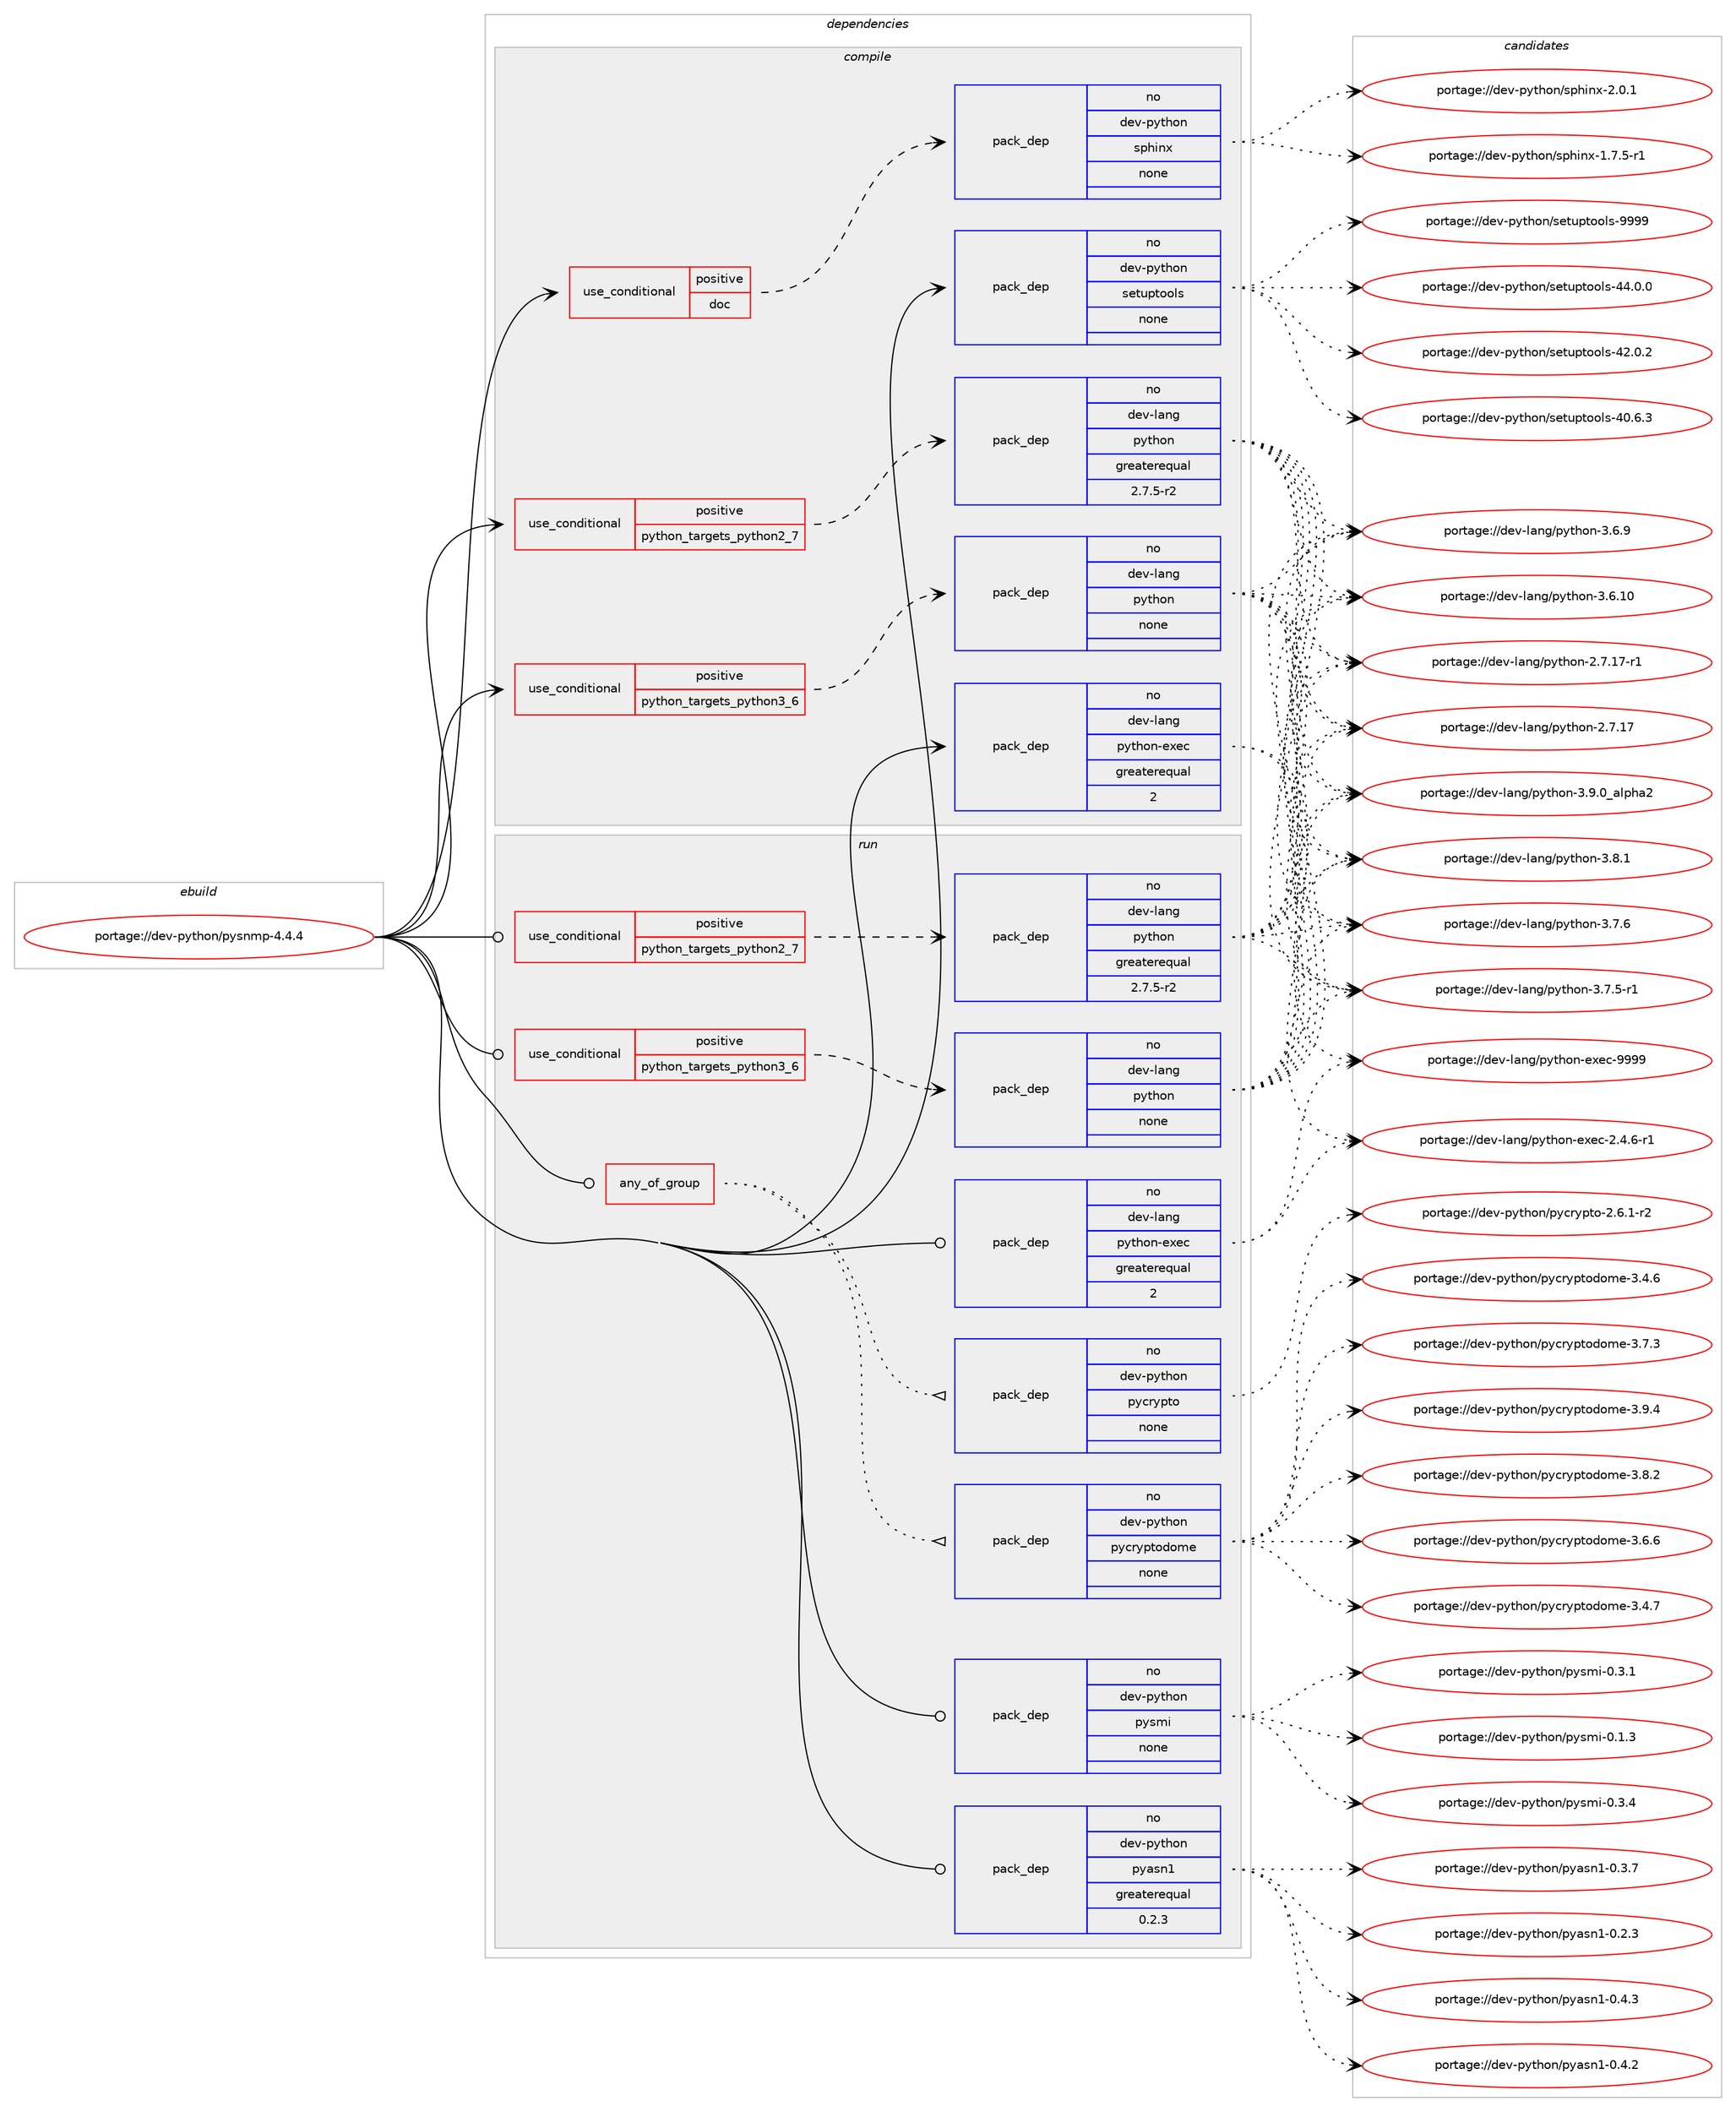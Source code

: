 digraph prolog {

# *************
# Graph options
# *************

newrank=true;
concentrate=true;
compound=true;
graph [rankdir=LR,fontname=Helvetica,fontsize=10,ranksep=1.5];#, ranksep=2.5, nodesep=0.2];
edge  [arrowhead=vee];
node  [fontname=Helvetica,fontsize=10];

# **********
# The ebuild
# **********

subgraph cluster_leftcol {
color=gray;
label=<<i>ebuild</i>>;
id [label="portage://dev-python/pysnmp-4.4.4", color=red, width=4, href="../dev-python/pysnmp-4.4.4.svg"];
}

# ****************
# The dependencies
# ****************

subgraph cluster_midcol {
color=gray;
label=<<i>dependencies</i>>;
subgraph cluster_compile {
fillcolor="#eeeeee";
style=filled;
label=<<i>compile</i>>;
subgraph cond108575 {
dependency435142 [label=<<TABLE BORDER="0" CELLBORDER="1" CELLSPACING="0" CELLPADDING="4"><TR><TD ROWSPAN="3" CELLPADDING="10">use_conditional</TD></TR><TR><TD>positive</TD></TR><TR><TD>doc</TD></TR></TABLE>>, shape=none, color=red];
subgraph pack321644 {
dependency435143 [label=<<TABLE BORDER="0" CELLBORDER="1" CELLSPACING="0" CELLPADDING="4" WIDTH="220"><TR><TD ROWSPAN="6" CELLPADDING="30">pack_dep</TD></TR><TR><TD WIDTH="110">no</TD></TR><TR><TD>dev-python</TD></TR><TR><TD>sphinx</TD></TR><TR><TD>none</TD></TR><TR><TD></TD></TR></TABLE>>, shape=none, color=blue];
}
dependency435142:e -> dependency435143:w [weight=20,style="dashed",arrowhead="vee"];
}
id:e -> dependency435142:w [weight=20,style="solid",arrowhead="vee"];
subgraph cond108576 {
dependency435144 [label=<<TABLE BORDER="0" CELLBORDER="1" CELLSPACING="0" CELLPADDING="4"><TR><TD ROWSPAN="3" CELLPADDING="10">use_conditional</TD></TR><TR><TD>positive</TD></TR><TR><TD>python_targets_python2_7</TD></TR></TABLE>>, shape=none, color=red];
subgraph pack321645 {
dependency435145 [label=<<TABLE BORDER="0" CELLBORDER="1" CELLSPACING="0" CELLPADDING="4" WIDTH="220"><TR><TD ROWSPAN="6" CELLPADDING="30">pack_dep</TD></TR><TR><TD WIDTH="110">no</TD></TR><TR><TD>dev-lang</TD></TR><TR><TD>python</TD></TR><TR><TD>greaterequal</TD></TR><TR><TD>2.7.5-r2</TD></TR></TABLE>>, shape=none, color=blue];
}
dependency435144:e -> dependency435145:w [weight=20,style="dashed",arrowhead="vee"];
}
id:e -> dependency435144:w [weight=20,style="solid",arrowhead="vee"];
subgraph cond108577 {
dependency435146 [label=<<TABLE BORDER="0" CELLBORDER="1" CELLSPACING="0" CELLPADDING="4"><TR><TD ROWSPAN="3" CELLPADDING="10">use_conditional</TD></TR><TR><TD>positive</TD></TR><TR><TD>python_targets_python3_6</TD></TR></TABLE>>, shape=none, color=red];
subgraph pack321646 {
dependency435147 [label=<<TABLE BORDER="0" CELLBORDER="1" CELLSPACING="0" CELLPADDING="4" WIDTH="220"><TR><TD ROWSPAN="6" CELLPADDING="30">pack_dep</TD></TR><TR><TD WIDTH="110">no</TD></TR><TR><TD>dev-lang</TD></TR><TR><TD>python</TD></TR><TR><TD>none</TD></TR><TR><TD></TD></TR></TABLE>>, shape=none, color=blue];
}
dependency435146:e -> dependency435147:w [weight=20,style="dashed",arrowhead="vee"];
}
id:e -> dependency435146:w [weight=20,style="solid",arrowhead="vee"];
subgraph pack321647 {
dependency435148 [label=<<TABLE BORDER="0" CELLBORDER="1" CELLSPACING="0" CELLPADDING="4" WIDTH="220"><TR><TD ROWSPAN="6" CELLPADDING="30">pack_dep</TD></TR><TR><TD WIDTH="110">no</TD></TR><TR><TD>dev-lang</TD></TR><TR><TD>python-exec</TD></TR><TR><TD>greaterequal</TD></TR><TR><TD>2</TD></TR></TABLE>>, shape=none, color=blue];
}
id:e -> dependency435148:w [weight=20,style="solid",arrowhead="vee"];
subgraph pack321648 {
dependency435149 [label=<<TABLE BORDER="0" CELLBORDER="1" CELLSPACING="0" CELLPADDING="4" WIDTH="220"><TR><TD ROWSPAN="6" CELLPADDING="30">pack_dep</TD></TR><TR><TD WIDTH="110">no</TD></TR><TR><TD>dev-python</TD></TR><TR><TD>setuptools</TD></TR><TR><TD>none</TD></TR><TR><TD></TD></TR></TABLE>>, shape=none, color=blue];
}
id:e -> dependency435149:w [weight=20,style="solid",arrowhead="vee"];
}
subgraph cluster_compileandrun {
fillcolor="#eeeeee";
style=filled;
label=<<i>compile and run</i>>;
}
subgraph cluster_run {
fillcolor="#eeeeee";
style=filled;
label=<<i>run</i>>;
subgraph any4712 {
dependency435150 [label=<<TABLE BORDER="0" CELLBORDER="1" CELLSPACING="0" CELLPADDING="4"><TR><TD CELLPADDING="10">any_of_group</TD></TR></TABLE>>, shape=none, color=red];subgraph pack321649 {
dependency435151 [label=<<TABLE BORDER="0" CELLBORDER="1" CELLSPACING="0" CELLPADDING="4" WIDTH="220"><TR><TD ROWSPAN="6" CELLPADDING="30">pack_dep</TD></TR><TR><TD WIDTH="110">no</TD></TR><TR><TD>dev-python</TD></TR><TR><TD>pycryptodome</TD></TR><TR><TD>none</TD></TR><TR><TD></TD></TR></TABLE>>, shape=none, color=blue];
}
dependency435150:e -> dependency435151:w [weight=20,style="dotted",arrowhead="oinv"];
subgraph pack321650 {
dependency435152 [label=<<TABLE BORDER="0" CELLBORDER="1" CELLSPACING="0" CELLPADDING="4" WIDTH="220"><TR><TD ROWSPAN="6" CELLPADDING="30">pack_dep</TD></TR><TR><TD WIDTH="110">no</TD></TR><TR><TD>dev-python</TD></TR><TR><TD>pycrypto</TD></TR><TR><TD>none</TD></TR><TR><TD></TD></TR></TABLE>>, shape=none, color=blue];
}
dependency435150:e -> dependency435152:w [weight=20,style="dotted",arrowhead="oinv"];
}
id:e -> dependency435150:w [weight=20,style="solid",arrowhead="odot"];
subgraph cond108578 {
dependency435153 [label=<<TABLE BORDER="0" CELLBORDER="1" CELLSPACING="0" CELLPADDING="4"><TR><TD ROWSPAN="3" CELLPADDING="10">use_conditional</TD></TR><TR><TD>positive</TD></TR><TR><TD>python_targets_python2_7</TD></TR></TABLE>>, shape=none, color=red];
subgraph pack321651 {
dependency435154 [label=<<TABLE BORDER="0" CELLBORDER="1" CELLSPACING="0" CELLPADDING="4" WIDTH="220"><TR><TD ROWSPAN="6" CELLPADDING="30">pack_dep</TD></TR><TR><TD WIDTH="110">no</TD></TR><TR><TD>dev-lang</TD></TR><TR><TD>python</TD></TR><TR><TD>greaterequal</TD></TR><TR><TD>2.7.5-r2</TD></TR></TABLE>>, shape=none, color=blue];
}
dependency435153:e -> dependency435154:w [weight=20,style="dashed",arrowhead="vee"];
}
id:e -> dependency435153:w [weight=20,style="solid",arrowhead="odot"];
subgraph cond108579 {
dependency435155 [label=<<TABLE BORDER="0" CELLBORDER="1" CELLSPACING="0" CELLPADDING="4"><TR><TD ROWSPAN="3" CELLPADDING="10">use_conditional</TD></TR><TR><TD>positive</TD></TR><TR><TD>python_targets_python3_6</TD></TR></TABLE>>, shape=none, color=red];
subgraph pack321652 {
dependency435156 [label=<<TABLE BORDER="0" CELLBORDER="1" CELLSPACING="0" CELLPADDING="4" WIDTH="220"><TR><TD ROWSPAN="6" CELLPADDING="30">pack_dep</TD></TR><TR><TD WIDTH="110">no</TD></TR><TR><TD>dev-lang</TD></TR><TR><TD>python</TD></TR><TR><TD>none</TD></TR><TR><TD></TD></TR></TABLE>>, shape=none, color=blue];
}
dependency435155:e -> dependency435156:w [weight=20,style="dashed",arrowhead="vee"];
}
id:e -> dependency435155:w [weight=20,style="solid",arrowhead="odot"];
subgraph pack321653 {
dependency435157 [label=<<TABLE BORDER="0" CELLBORDER="1" CELLSPACING="0" CELLPADDING="4" WIDTH="220"><TR><TD ROWSPAN="6" CELLPADDING="30">pack_dep</TD></TR><TR><TD WIDTH="110">no</TD></TR><TR><TD>dev-lang</TD></TR><TR><TD>python-exec</TD></TR><TR><TD>greaterequal</TD></TR><TR><TD>2</TD></TR></TABLE>>, shape=none, color=blue];
}
id:e -> dependency435157:w [weight=20,style="solid",arrowhead="odot"];
subgraph pack321654 {
dependency435158 [label=<<TABLE BORDER="0" CELLBORDER="1" CELLSPACING="0" CELLPADDING="4" WIDTH="220"><TR><TD ROWSPAN="6" CELLPADDING="30">pack_dep</TD></TR><TR><TD WIDTH="110">no</TD></TR><TR><TD>dev-python</TD></TR><TR><TD>pyasn1</TD></TR><TR><TD>greaterequal</TD></TR><TR><TD>0.2.3</TD></TR></TABLE>>, shape=none, color=blue];
}
id:e -> dependency435158:w [weight=20,style="solid",arrowhead="odot"];
subgraph pack321655 {
dependency435159 [label=<<TABLE BORDER="0" CELLBORDER="1" CELLSPACING="0" CELLPADDING="4" WIDTH="220"><TR><TD ROWSPAN="6" CELLPADDING="30">pack_dep</TD></TR><TR><TD WIDTH="110">no</TD></TR><TR><TD>dev-python</TD></TR><TR><TD>pysmi</TD></TR><TR><TD>none</TD></TR><TR><TD></TD></TR></TABLE>>, shape=none, color=blue];
}
id:e -> dependency435159:w [weight=20,style="solid",arrowhead="odot"];
}
}

# **************
# The candidates
# **************

subgraph cluster_choices {
rank=same;
color=gray;
label=<<i>candidates</i>>;

subgraph choice321644 {
color=black;
nodesep=1;
choice1001011184511212111610411111047115112104105110120455046484649 [label="portage://dev-python/sphinx-2.0.1", color=red, width=4,href="../dev-python/sphinx-2.0.1.svg"];
choice10010111845112121116104111110471151121041051101204549465546534511449 [label="portage://dev-python/sphinx-1.7.5-r1", color=red, width=4,href="../dev-python/sphinx-1.7.5-r1.svg"];
dependency435143:e -> choice1001011184511212111610411111047115112104105110120455046484649:w [style=dotted,weight="100"];
dependency435143:e -> choice10010111845112121116104111110471151121041051101204549465546534511449:w [style=dotted,weight="100"];
}
subgraph choice321645 {
color=black;
nodesep=1;
choice10010111845108971101034711212111610411111045514657464895971081121049750 [label="portage://dev-lang/python-3.9.0_alpha2", color=red, width=4,href="../dev-lang/python-3.9.0_alpha2.svg"];
choice100101118451089711010347112121116104111110455146564649 [label="portage://dev-lang/python-3.8.1", color=red, width=4,href="../dev-lang/python-3.8.1.svg"];
choice100101118451089711010347112121116104111110455146554654 [label="portage://dev-lang/python-3.7.6", color=red, width=4,href="../dev-lang/python-3.7.6.svg"];
choice1001011184510897110103471121211161041111104551465546534511449 [label="portage://dev-lang/python-3.7.5-r1", color=red, width=4,href="../dev-lang/python-3.7.5-r1.svg"];
choice100101118451089711010347112121116104111110455146544657 [label="portage://dev-lang/python-3.6.9", color=red, width=4,href="../dev-lang/python-3.6.9.svg"];
choice10010111845108971101034711212111610411111045514654464948 [label="portage://dev-lang/python-3.6.10", color=red, width=4,href="../dev-lang/python-3.6.10.svg"];
choice100101118451089711010347112121116104111110455046554649554511449 [label="portage://dev-lang/python-2.7.17-r1", color=red, width=4,href="../dev-lang/python-2.7.17-r1.svg"];
choice10010111845108971101034711212111610411111045504655464955 [label="portage://dev-lang/python-2.7.17", color=red, width=4,href="../dev-lang/python-2.7.17.svg"];
dependency435145:e -> choice10010111845108971101034711212111610411111045514657464895971081121049750:w [style=dotted,weight="100"];
dependency435145:e -> choice100101118451089711010347112121116104111110455146564649:w [style=dotted,weight="100"];
dependency435145:e -> choice100101118451089711010347112121116104111110455146554654:w [style=dotted,weight="100"];
dependency435145:e -> choice1001011184510897110103471121211161041111104551465546534511449:w [style=dotted,weight="100"];
dependency435145:e -> choice100101118451089711010347112121116104111110455146544657:w [style=dotted,weight="100"];
dependency435145:e -> choice10010111845108971101034711212111610411111045514654464948:w [style=dotted,weight="100"];
dependency435145:e -> choice100101118451089711010347112121116104111110455046554649554511449:w [style=dotted,weight="100"];
dependency435145:e -> choice10010111845108971101034711212111610411111045504655464955:w [style=dotted,weight="100"];
}
subgraph choice321646 {
color=black;
nodesep=1;
choice10010111845108971101034711212111610411111045514657464895971081121049750 [label="portage://dev-lang/python-3.9.0_alpha2", color=red, width=4,href="../dev-lang/python-3.9.0_alpha2.svg"];
choice100101118451089711010347112121116104111110455146564649 [label="portage://dev-lang/python-3.8.1", color=red, width=4,href="../dev-lang/python-3.8.1.svg"];
choice100101118451089711010347112121116104111110455146554654 [label="portage://dev-lang/python-3.7.6", color=red, width=4,href="../dev-lang/python-3.7.6.svg"];
choice1001011184510897110103471121211161041111104551465546534511449 [label="portage://dev-lang/python-3.7.5-r1", color=red, width=4,href="../dev-lang/python-3.7.5-r1.svg"];
choice100101118451089711010347112121116104111110455146544657 [label="portage://dev-lang/python-3.6.9", color=red, width=4,href="../dev-lang/python-3.6.9.svg"];
choice10010111845108971101034711212111610411111045514654464948 [label="portage://dev-lang/python-3.6.10", color=red, width=4,href="../dev-lang/python-3.6.10.svg"];
choice100101118451089711010347112121116104111110455046554649554511449 [label="portage://dev-lang/python-2.7.17-r1", color=red, width=4,href="../dev-lang/python-2.7.17-r1.svg"];
choice10010111845108971101034711212111610411111045504655464955 [label="portage://dev-lang/python-2.7.17", color=red, width=4,href="../dev-lang/python-2.7.17.svg"];
dependency435147:e -> choice10010111845108971101034711212111610411111045514657464895971081121049750:w [style=dotted,weight="100"];
dependency435147:e -> choice100101118451089711010347112121116104111110455146564649:w [style=dotted,weight="100"];
dependency435147:e -> choice100101118451089711010347112121116104111110455146554654:w [style=dotted,weight="100"];
dependency435147:e -> choice1001011184510897110103471121211161041111104551465546534511449:w [style=dotted,weight="100"];
dependency435147:e -> choice100101118451089711010347112121116104111110455146544657:w [style=dotted,weight="100"];
dependency435147:e -> choice10010111845108971101034711212111610411111045514654464948:w [style=dotted,weight="100"];
dependency435147:e -> choice100101118451089711010347112121116104111110455046554649554511449:w [style=dotted,weight="100"];
dependency435147:e -> choice10010111845108971101034711212111610411111045504655464955:w [style=dotted,weight="100"];
}
subgraph choice321647 {
color=black;
nodesep=1;
choice10010111845108971101034711212111610411111045101120101994557575757 [label="portage://dev-lang/python-exec-9999", color=red, width=4,href="../dev-lang/python-exec-9999.svg"];
choice10010111845108971101034711212111610411111045101120101994550465246544511449 [label="portage://dev-lang/python-exec-2.4.6-r1", color=red, width=4,href="../dev-lang/python-exec-2.4.6-r1.svg"];
dependency435148:e -> choice10010111845108971101034711212111610411111045101120101994557575757:w [style=dotted,weight="100"];
dependency435148:e -> choice10010111845108971101034711212111610411111045101120101994550465246544511449:w [style=dotted,weight="100"];
}
subgraph choice321648 {
color=black;
nodesep=1;
choice10010111845112121116104111110471151011161171121161111111081154557575757 [label="portage://dev-python/setuptools-9999", color=red, width=4,href="../dev-python/setuptools-9999.svg"];
choice100101118451121211161041111104711510111611711211611111110811545525246484648 [label="portage://dev-python/setuptools-44.0.0", color=red, width=4,href="../dev-python/setuptools-44.0.0.svg"];
choice100101118451121211161041111104711510111611711211611111110811545525046484650 [label="portage://dev-python/setuptools-42.0.2", color=red, width=4,href="../dev-python/setuptools-42.0.2.svg"];
choice100101118451121211161041111104711510111611711211611111110811545524846544651 [label="portage://dev-python/setuptools-40.6.3", color=red, width=4,href="../dev-python/setuptools-40.6.3.svg"];
dependency435149:e -> choice10010111845112121116104111110471151011161171121161111111081154557575757:w [style=dotted,weight="100"];
dependency435149:e -> choice100101118451121211161041111104711510111611711211611111110811545525246484648:w [style=dotted,weight="100"];
dependency435149:e -> choice100101118451121211161041111104711510111611711211611111110811545525046484650:w [style=dotted,weight="100"];
dependency435149:e -> choice100101118451121211161041111104711510111611711211611111110811545524846544651:w [style=dotted,weight="100"];
}
subgraph choice321649 {
color=black;
nodesep=1;
choice100101118451121211161041111104711212199114121112116111100111109101455146574652 [label="portage://dev-python/pycryptodome-3.9.4", color=red, width=4,href="../dev-python/pycryptodome-3.9.4.svg"];
choice100101118451121211161041111104711212199114121112116111100111109101455146564650 [label="portage://dev-python/pycryptodome-3.8.2", color=red, width=4,href="../dev-python/pycryptodome-3.8.2.svg"];
choice100101118451121211161041111104711212199114121112116111100111109101455146554651 [label="portage://dev-python/pycryptodome-3.7.3", color=red, width=4,href="../dev-python/pycryptodome-3.7.3.svg"];
choice100101118451121211161041111104711212199114121112116111100111109101455146544654 [label="portage://dev-python/pycryptodome-3.6.6", color=red, width=4,href="../dev-python/pycryptodome-3.6.6.svg"];
choice100101118451121211161041111104711212199114121112116111100111109101455146524655 [label="portage://dev-python/pycryptodome-3.4.7", color=red, width=4,href="../dev-python/pycryptodome-3.4.7.svg"];
choice100101118451121211161041111104711212199114121112116111100111109101455146524654 [label="portage://dev-python/pycryptodome-3.4.6", color=red, width=4,href="../dev-python/pycryptodome-3.4.6.svg"];
dependency435151:e -> choice100101118451121211161041111104711212199114121112116111100111109101455146574652:w [style=dotted,weight="100"];
dependency435151:e -> choice100101118451121211161041111104711212199114121112116111100111109101455146564650:w [style=dotted,weight="100"];
dependency435151:e -> choice100101118451121211161041111104711212199114121112116111100111109101455146554651:w [style=dotted,weight="100"];
dependency435151:e -> choice100101118451121211161041111104711212199114121112116111100111109101455146544654:w [style=dotted,weight="100"];
dependency435151:e -> choice100101118451121211161041111104711212199114121112116111100111109101455146524655:w [style=dotted,weight="100"];
dependency435151:e -> choice100101118451121211161041111104711212199114121112116111100111109101455146524654:w [style=dotted,weight="100"];
}
subgraph choice321650 {
color=black;
nodesep=1;
choice1001011184511212111610411111047112121991141211121161114550465446494511450 [label="portage://dev-python/pycrypto-2.6.1-r2", color=red, width=4,href="../dev-python/pycrypto-2.6.1-r2.svg"];
dependency435152:e -> choice1001011184511212111610411111047112121991141211121161114550465446494511450:w [style=dotted,weight="100"];
}
subgraph choice321651 {
color=black;
nodesep=1;
choice10010111845108971101034711212111610411111045514657464895971081121049750 [label="portage://dev-lang/python-3.9.0_alpha2", color=red, width=4,href="../dev-lang/python-3.9.0_alpha2.svg"];
choice100101118451089711010347112121116104111110455146564649 [label="portage://dev-lang/python-3.8.1", color=red, width=4,href="../dev-lang/python-3.8.1.svg"];
choice100101118451089711010347112121116104111110455146554654 [label="portage://dev-lang/python-3.7.6", color=red, width=4,href="../dev-lang/python-3.7.6.svg"];
choice1001011184510897110103471121211161041111104551465546534511449 [label="portage://dev-lang/python-3.7.5-r1", color=red, width=4,href="../dev-lang/python-3.7.5-r1.svg"];
choice100101118451089711010347112121116104111110455146544657 [label="portage://dev-lang/python-3.6.9", color=red, width=4,href="../dev-lang/python-3.6.9.svg"];
choice10010111845108971101034711212111610411111045514654464948 [label="portage://dev-lang/python-3.6.10", color=red, width=4,href="../dev-lang/python-3.6.10.svg"];
choice100101118451089711010347112121116104111110455046554649554511449 [label="portage://dev-lang/python-2.7.17-r1", color=red, width=4,href="../dev-lang/python-2.7.17-r1.svg"];
choice10010111845108971101034711212111610411111045504655464955 [label="portage://dev-lang/python-2.7.17", color=red, width=4,href="../dev-lang/python-2.7.17.svg"];
dependency435154:e -> choice10010111845108971101034711212111610411111045514657464895971081121049750:w [style=dotted,weight="100"];
dependency435154:e -> choice100101118451089711010347112121116104111110455146564649:w [style=dotted,weight="100"];
dependency435154:e -> choice100101118451089711010347112121116104111110455146554654:w [style=dotted,weight="100"];
dependency435154:e -> choice1001011184510897110103471121211161041111104551465546534511449:w [style=dotted,weight="100"];
dependency435154:e -> choice100101118451089711010347112121116104111110455146544657:w [style=dotted,weight="100"];
dependency435154:e -> choice10010111845108971101034711212111610411111045514654464948:w [style=dotted,weight="100"];
dependency435154:e -> choice100101118451089711010347112121116104111110455046554649554511449:w [style=dotted,weight="100"];
dependency435154:e -> choice10010111845108971101034711212111610411111045504655464955:w [style=dotted,weight="100"];
}
subgraph choice321652 {
color=black;
nodesep=1;
choice10010111845108971101034711212111610411111045514657464895971081121049750 [label="portage://dev-lang/python-3.9.0_alpha2", color=red, width=4,href="../dev-lang/python-3.9.0_alpha2.svg"];
choice100101118451089711010347112121116104111110455146564649 [label="portage://dev-lang/python-3.8.1", color=red, width=4,href="../dev-lang/python-3.8.1.svg"];
choice100101118451089711010347112121116104111110455146554654 [label="portage://dev-lang/python-3.7.6", color=red, width=4,href="../dev-lang/python-3.7.6.svg"];
choice1001011184510897110103471121211161041111104551465546534511449 [label="portage://dev-lang/python-3.7.5-r1", color=red, width=4,href="../dev-lang/python-3.7.5-r1.svg"];
choice100101118451089711010347112121116104111110455146544657 [label="portage://dev-lang/python-3.6.9", color=red, width=4,href="../dev-lang/python-3.6.9.svg"];
choice10010111845108971101034711212111610411111045514654464948 [label="portage://dev-lang/python-3.6.10", color=red, width=4,href="../dev-lang/python-3.6.10.svg"];
choice100101118451089711010347112121116104111110455046554649554511449 [label="portage://dev-lang/python-2.7.17-r1", color=red, width=4,href="../dev-lang/python-2.7.17-r1.svg"];
choice10010111845108971101034711212111610411111045504655464955 [label="portage://dev-lang/python-2.7.17", color=red, width=4,href="../dev-lang/python-2.7.17.svg"];
dependency435156:e -> choice10010111845108971101034711212111610411111045514657464895971081121049750:w [style=dotted,weight="100"];
dependency435156:e -> choice100101118451089711010347112121116104111110455146564649:w [style=dotted,weight="100"];
dependency435156:e -> choice100101118451089711010347112121116104111110455146554654:w [style=dotted,weight="100"];
dependency435156:e -> choice1001011184510897110103471121211161041111104551465546534511449:w [style=dotted,weight="100"];
dependency435156:e -> choice100101118451089711010347112121116104111110455146544657:w [style=dotted,weight="100"];
dependency435156:e -> choice10010111845108971101034711212111610411111045514654464948:w [style=dotted,weight="100"];
dependency435156:e -> choice100101118451089711010347112121116104111110455046554649554511449:w [style=dotted,weight="100"];
dependency435156:e -> choice10010111845108971101034711212111610411111045504655464955:w [style=dotted,weight="100"];
}
subgraph choice321653 {
color=black;
nodesep=1;
choice10010111845108971101034711212111610411111045101120101994557575757 [label="portage://dev-lang/python-exec-9999", color=red, width=4,href="../dev-lang/python-exec-9999.svg"];
choice10010111845108971101034711212111610411111045101120101994550465246544511449 [label="portage://dev-lang/python-exec-2.4.6-r1", color=red, width=4,href="../dev-lang/python-exec-2.4.6-r1.svg"];
dependency435157:e -> choice10010111845108971101034711212111610411111045101120101994557575757:w [style=dotted,weight="100"];
dependency435157:e -> choice10010111845108971101034711212111610411111045101120101994550465246544511449:w [style=dotted,weight="100"];
}
subgraph choice321654 {
color=black;
nodesep=1;
choice10010111845112121116104111110471121219711511049454846524651 [label="portage://dev-python/pyasn1-0.4.3", color=red, width=4,href="../dev-python/pyasn1-0.4.3.svg"];
choice10010111845112121116104111110471121219711511049454846524650 [label="portage://dev-python/pyasn1-0.4.2", color=red, width=4,href="../dev-python/pyasn1-0.4.2.svg"];
choice10010111845112121116104111110471121219711511049454846514655 [label="portage://dev-python/pyasn1-0.3.7", color=red, width=4,href="../dev-python/pyasn1-0.3.7.svg"];
choice10010111845112121116104111110471121219711511049454846504651 [label="portage://dev-python/pyasn1-0.2.3", color=red, width=4,href="../dev-python/pyasn1-0.2.3.svg"];
dependency435158:e -> choice10010111845112121116104111110471121219711511049454846524651:w [style=dotted,weight="100"];
dependency435158:e -> choice10010111845112121116104111110471121219711511049454846524650:w [style=dotted,weight="100"];
dependency435158:e -> choice10010111845112121116104111110471121219711511049454846514655:w [style=dotted,weight="100"];
dependency435158:e -> choice10010111845112121116104111110471121219711511049454846504651:w [style=dotted,weight="100"];
}
subgraph choice321655 {
color=black;
nodesep=1;
choice1001011184511212111610411111047112121115109105454846514652 [label="portage://dev-python/pysmi-0.3.4", color=red, width=4,href="../dev-python/pysmi-0.3.4.svg"];
choice1001011184511212111610411111047112121115109105454846514649 [label="portage://dev-python/pysmi-0.3.1", color=red, width=4,href="../dev-python/pysmi-0.3.1.svg"];
choice1001011184511212111610411111047112121115109105454846494651 [label="portage://dev-python/pysmi-0.1.3", color=red, width=4,href="../dev-python/pysmi-0.1.3.svg"];
dependency435159:e -> choice1001011184511212111610411111047112121115109105454846514652:w [style=dotted,weight="100"];
dependency435159:e -> choice1001011184511212111610411111047112121115109105454846514649:w [style=dotted,weight="100"];
dependency435159:e -> choice1001011184511212111610411111047112121115109105454846494651:w [style=dotted,weight="100"];
}
}

}
